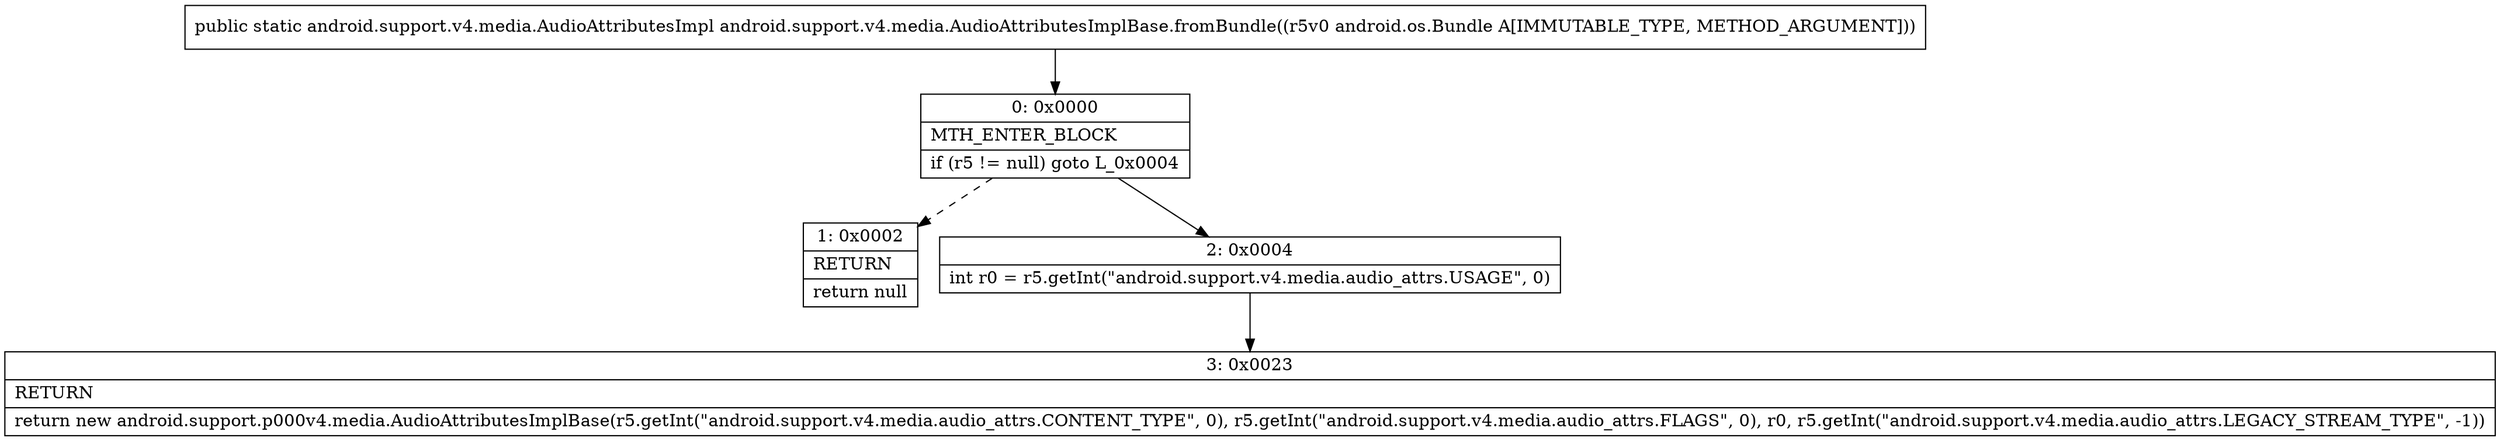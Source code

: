 digraph "CFG forandroid.support.v4.media.AudioAttributesImplBase.fromBundle(Landroid\/os\/Bundle;)Landroid\/support\/v4\/media\/AudioAttributesImpl;" {
Node_0 [shape=record,label="{0\:\ 0x0000|MTH_ENTER_BLOCK\l|if (r5 != null) goto L_0x0004\l}"];
Node_1 [shape=record,label="{1\:\ 0x0002|RETURN\l|return null\l}"];
Node_2 [shape=record,label="{2\:\ 0x0004|int r0 = r5.getInt(\"android.support.v4.media.audio_attrs.USAGE\", 0)\l}"];
Node_3 [shape=record,label="{3\:\ 0x0023|RETURN\l|return new android.support.p000v4.media.AudioAttributesImplBase(r5.getInt(\"android.support.v4.media.audio_attrs.CONTENT_TYPE\", 0), r5.getInt(\"android.support.v4.media.audio_attrs.FLAGS\", 0), r0, r5.getInt(\"android.support.v4.media.audio_attrs.LEGACY_STREAM_TYPE\", \-1))\l}"];
MethodNode[shape=record,label="{public static android.support.v4.media.AudioAttributesImpl android.support.v4.media.AudioAttributesImplBase.fromBundle((r5v0 android.os.Bundle A[IMMUTABLE_TYPE, METHOD_ARGUMENT])) }"];
MethodNode -> Node_0;
Node_0 -> Node_1[style=dashed];
Node_0 -> Node_2;
Node_2 -> Node_3;
}

